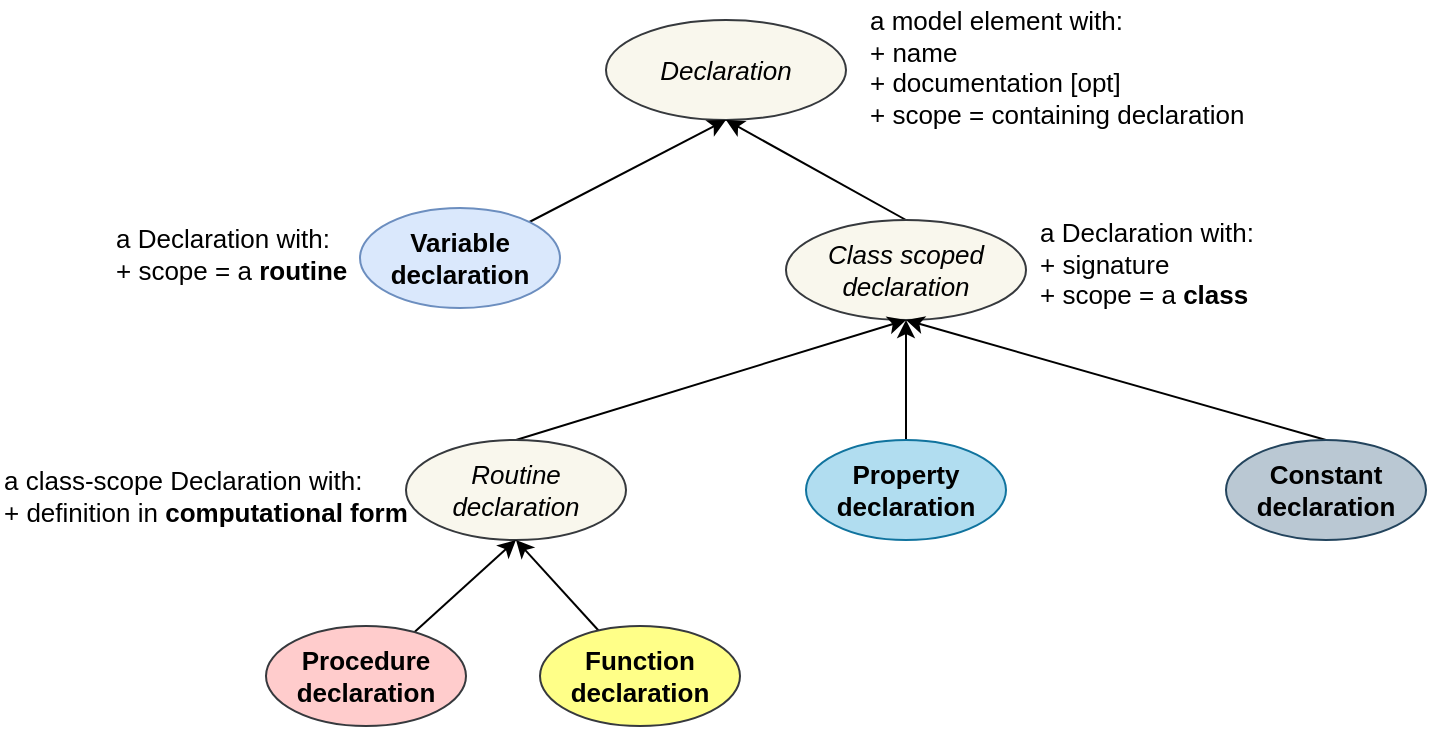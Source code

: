 <mxfile version="12.1.0" type="device" pages="1"><diagram id="Qtg69UMhf-Y0uAFYTH2I" name="Page-1"><mxGraphModel dx="1030" dy="705" grid="1" gridSize="10" guides="1" tooltips="1" connect="1" arrows="1" fold="1" page="1" pageScale="1" pageWidth="1169" pageHeight="827" math="0" shadow="0"><root><mxCell id="0"/><mxCell id="1" parent="0"/><mxCell id="MT9GruViGRTj5nm7pMT4-1" value="Declaration" style="ellipse;whiteSpace=wrap;html=1;fontSize=13;fontStyle=2;fillColor=#f9f7ed;strokeColor=#36393d;" vertex="1" parent="1"><mxGeometry x="310" y="60" width="120" height="50" as="geometry"/></mxCell><mxCell id="MT9GruViGRTj5nm7pMT4-19" style="edgeStyle=none;rounded=0;orthogonalLoop=1;jettySize=auto;html=1;exitX=0.5;exitY=0;exitDx=0;exitDy=0;entryX=0.5;entryY=1;entryDx=0;entryDy=0;fontSize=13;" edge="1" parent="1" source="MT9GruViGRTj5nm7pMT4-2" target="MT9GruViGRTj5nm7pMT4-1"><mxGeometry relative="1" as="geometry"/></mxCell><mxCell id="MT9GruViGRTj5nm7pMT4-2" value="Class scoped declaration" style="ellipse;whiteSpace=wrap;html=1;fontSize=13;fontStyle=2;fillColor=#f9f7ed;strokeColor=#36393d;" vertex="1" parent="1"><mxGeometry x="400" y="160" width="120" height="50" as="geometry"/></mxCell><mxCell id="MT9GruViGRTj5nm7pMT4-3" value="a model element with:&lt;br&gt;+ name&lt;br&gt;+ documentation [opt]&lt;br&gt;+ scope = containing declaration" style="text;html=1;resizable=0;points=[];autosize=1;align=left;verticalAlign=top;spacingTop=-4;fontSize=13;" vertex="1" parent="1"><mxGeometry x="440" y="50" width="200" height="70" as="geometry"/></mxCell><mxCell id="MT9GruViGRTj5nm7pMT4-14" style="edgeStyle=none;rounded=0;orthogonalLoop=1;jettySize=auto;html=1;exitX=0.5;exitY=0;exitDx=0;exitDy=0;entryX=0.5;entryY=1;entryDx=0;entryDy=0;fontSize=13;" edge="1" parent="1" source="MT9GruViGRTj5nm7pMT4-4" target="MT9GruViGRTj5nm7pMT4-2"><mxGeometry relative="1" as="geometry"/></mxCell><mxCell id="MT9GruViGRTj5nm7pMT4-4" value="Constant declaration" style="ellipse;whiteSpace=wrap;html=1;fontSize=13;fontStyle=1;fillColor=#bac8d3;strokeColor=#23445d;" vertex="1" parent="1"><mxGeometry x="620" y="270" width="100" height="50" as="geometry"/></mxCell><mxCell id="MT9GruViGRTj5nm7pMT4-16" style="edgeStyle=none;rounded=0;orthogonalLoop=1;jettySize=auto;html=1;exitX=0.5;exitY=0;exitDx=0;exitDy=0;entryX=0.5;entryY=1;entryDx=0;entryDy=0;fontSize=13;" edge="1" parent="1" source="MT9GruViGRTj5nm7pMT4-5" target="MT9GruViGRTj5nm7pMT4-2"><mxGeometry relative="1" as="geometry"/></mxCell><mxCell id="MT9GruViGRTj5nm7pMT4-5" value="Property declaration" style="ellipse;whiteSpace=wrap;html=1;fontSize=13;fontStyle=1;fillColor=#b1ddf0;strokeColor=#10739e;" vertex="1" parent="1"><mxGeometry x="410" y="270" width="100" height="50" as="geometry"/></mxCell><mxCell id="MT9GruViGRTj5nm7pMT4-6" value="a Declaration with:&lt;br&gt;+ signature&lt;br&gt;+ scope = a &lt;b&gt;class&lt;/b&gt;" style="text;html=1;resizable=0;points=[];autosize=1;align=left;verticalAlign=top;spacingTop=-4;fontSize=13;" vertex="1" parent="1"><mxGeometry x="525" y="156" width="120" height="50" as="geometry"/></mxCell><mxCell id="MT9GruViGRTj5nm7pMT4-15" style="edgeStyle=none;rounded=0;orthogonalLoop=1;jettySize=auto;html=1;exitX=0.5;exitY=0;exitDx=0;exitDy=0;entryX=0.5;entryY=1;entryDx=0;entryDy=0;fontSize=13;" edge="1" parent="1" source="MT9GruViGRTj5nm7pMT4-7" target="MT9GruViGRTj5nm7pMT4-2"><mxGeometry relative="1" as="geometry"/></mxCell><mxCell id="MT9GruViGRTj5nm7pMT4-7" value="Routine declaration" style="ellipse;whiteSpace=wrap;html=1;fontSize=13;fontStyle=2;fillColor=#f9f7ed;strokeColor=#36393d;" vertex="1" parent="1"><mxGeometry x="210" y="270" width="110" height="50" as="geometry"/></mxCell><mxCell id="MT9GruViGRTj5nm7pMT4-12" style="rounded=0;orthogonalLoop=1;jettySize=auto;html=1;fontSize=13;entryX=0.5;entryY=1;entryDx=0;entryDy=0;" edge="1" parent="1" source="MT9GruViGRTj5nm7pMT4-8" target="MT9GruViGRTj5nm7pMT4-7"><mxGeometry relative="1" as="geometry"/></mxCell><mxCell id="MT9GruViGRTj5nm7pMT4-8" value="Procedure declaration" style="ellipse;whiteSpace=wrap;html=1;fontSize=13;fontStyle=1;fillColor=#ffcccc;strokeColor=#36393d;" vertex="1" parent="1"><mxGeometry x="140" y="363" width="100" height="50" as="geometry"/></mxCell><mxCell id="MT9GruViGRTj5nm7pMT4-13" style="edgeStyle=none;rounded=0;orthogonalLoop=1;jettySize=auto;html=1;entryX=0.5;entryY=1;entryDx=0;entryDy=0;fontSize=13;" edge="1" parent="1" source="MT9GruViGRTj5nm7pMT4-9" target="MT9GruViGRTj5nm7pMT4-7"><mxGeometry relative="1" as="geometry"/></mxCell><mxCell id="MT9GruViGRTj5nm7pMT4-9" value="Function declaration" style="ellipse;whiteSpace=wrap;html=1;fontSize=13;fontStyle=1;fillColor=#ffff88;strokeColor=#36393d;" vertex="1" parent="1"><mxGeometry x="277" y="363" width="100" height="50" as="geometry"/></mxCell><mxCell id="MT9GruViGRTj5nm7pMT4-18" style="edgeStyle=none;rounded=0;orthogonalLoop=1;jettySize=auto;html=1;entryX=0.5;entryY=1;entryDx=0;entryDy=0;fontSize=13;" edge="1" parent="1" source="MT9GruViGRTj5nm7pMT4-17" target="MT9GruViGRTj5nm7pMT4-1"><mxGeometry relative="1" as="geometry"/></mxCell><mxCell id="MT9GruViGRTj5nm7pMT4-17" value="Variable declaration" style="ellipse;whiteSpace=wrap;html=1;fontSize=13;fontStyle=1;fillColor=#dae8fc;strokeColor=#6c8ebf;" vertex="1" parent="1"><mxGeometry x="187" y="154" width="100" height="50" as="geometry"/></mxCell><mxCell id="MT9GruViGRTj5nm7pMT4-20" value="a Declaration with:&lt;br&gt;+ scope = a &lt;b&gt;routine&lt;/b&gt;" style="text;html=1;resizable=0;points=[];autosize=1;align=left;verticalAlign=top;spacingTop=-4;fontSize=13;" vertex="1" parent="1"><mxGeometry x="63" y="159" width="130" height="30" as="geometry"/></mxCell><mxCell id="MT9GruViGRTj5nm7pMT4-22" value="a class-scope Declaration with:&lt;br&gt;+ definition in &lt;b&gt;computational form&lt;/b&gt;" style="text;html=1;resizable=0;points=[];autosize=1;align=left;verticalAlign=top;spacingTop=-4;fontSize=13;" vertex="1" parent="1"><mxGeometry x="7" y="280" width="220" height="30" as="geometry"/></mxCell></root></mxGraphModel></diagram></mxfile>
